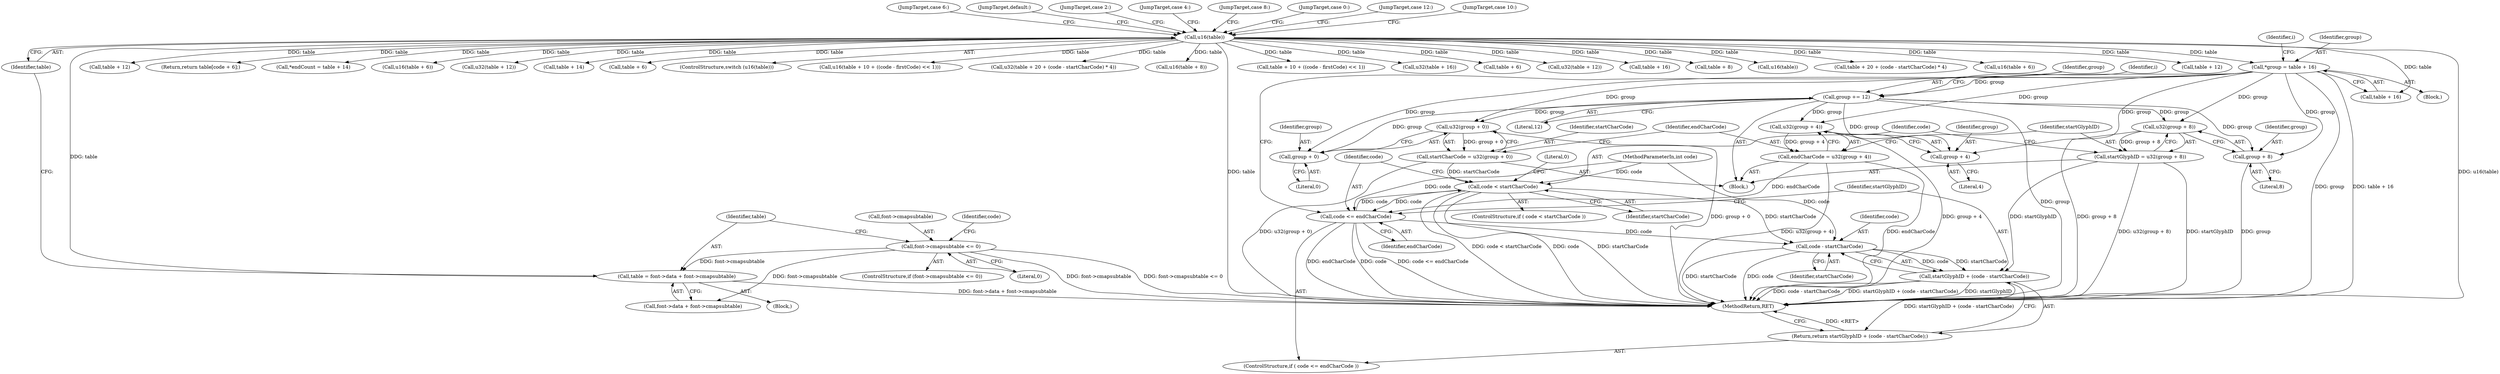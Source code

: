 digraph "0_ghostscript_961b10cdd71403072fb99401a45f3bef6ce53626@pointer" {
"1000359" [label="(Call,*group = table + 16)"];
"1000141" [label="(Call,u16(table))"];
"1000131" [label="(Call,table = font->data + font->cmapsubtable)"];
"1000124" [label="(Call,font->cmapsubtable <= 0)"];
"1000378" [label="(Call,u32(group + 0))"];
"1000376" [label="(Call,startCharCode = u32(group + 0))"];
"1000397" [label="(Call,code < startCharCode)"];
"1000403" [label="(Call,code <= endCharCode)"];
"1000409" [label="(Call,code - startCharCode)"];
"1000407" [label="(Call,startGlyphID + (code - startCharCode))"];
"1000406" [label="(Return,return startGlyphID + (code - startCharCode);)"];
"1000379" [label="(Call,group + 0)"];
"1000385" [label="(Call,u32(group + 4))"];
"1000383" [label="(Call,endCharCode = u32(group + 4))"];
"1000386" [label="(Call,group + 4)"];
"1000392" [label="(Call,u32(group + 8))"];
"1000390" [label="(Call,startGlyphID = u32(group + 8))"];
"1000393" [label="(Call,group + 8)"];
"1000412" [label="(Call,group += 12)"];
"1000414" [label="(Literal,12)"];
"1000340" [label="(Call,table + 20 + (code - startCharCode) * 4)"];
"1000276" [label="(Call,u16(table + 6))"];
"1000132" [label="(Identifier,table)"];
"1000130" [label="(Identifier,code)"];
"1000271" [label="(JumpTarget,case 6:)"];
"1000378" [label="(Call,u32(group + 0))"];
"1000131" [label="(Call,table = font->data + font->cmapsubtable)"];
"1000407" [label="(Call,startGlyphID + (code - startCharCode))"];
"1000419" [label="(JumpTarget,default:)"];
"1000417" [label="(JumpTarget,case 2:)"];
"1000388" [label="(Literal,4)"];
"1000397" [label="(Call,code < startCharCode)"];
"1000355" [label="(Call,table + 12)"];
"1000403" [label="(Call,code <= endCharCode)"];
"1000384" [label="(Identifier,endCharCode)"];
"1000377" [label="(Identifier,startCharCode)"];
"1000406" [label="(Return,return startGlyphID + (code - startCharCode);)"];
"1000818" [label="(MethodReturn,RET)"];
"1000361" [label="(Call,table + 16)"];
"1000387" [label="(Identifier,group)"];
"1000367" [label="(Identifier,i)"];
"1000316" [label="(Call,table + 12)"];
"1000121" [label="(Block,)"];
"1000151" [label="(JumpTarget,case 4:)"];
"1000360" [label="(Identifier,group)"];
"1000145" [label="(Return,return table[code + 6];)"];
"1000359" [label="(Call,*group = table + 16)"];
"1000401" [label="(Literal,0)"];
"1000161" [label="(Call,*endCount = table + 14)"];
"1000156" [label="(Call,u16(table + 6))"];
"1000133" [label="(Call,font->data + font->cmapsubtable)"];
"1000315" [label="(Call,u32(table + 12))"];
"1000163" [label="(Call,table + 14)"];
"1000392" [label="(Call,u32(group + 8))"];
"1000374" [label="(Block,)"];
"1000408" [label="(Identifier,startGlyphID)"];
"1000350" [label="(Block,)"];
"1000125" [label="(Call,font->cmapsubtable)"];
"1000396" [label="(ControlStructure,if ( code < startCharCode ))"];
"1000383" [label="(Call,endCharCode = u32(group + 4))"];
"1000277" [label="(Call,table + 6)"];
"1000411" [label="(Identifier,startCharCode)"];
"1000124" [label="(Call,font->cmapsubtable <= 0)"];
"1000418" [label="(JumpTarget,case 8:)"];
"1000380" [label="(Identifier,group)"];
"1000140" [label="(ControlStructure,switch (u16(table)))"];
"1000376" [label="(Call,startCharCode = u32(group + 0))"];
"1000144" [label="(JumpTarget,case 0:)"];
"1000120" [label="(MethodParameterIn,int code)"];
"1000410" [label="(Identifier,code)"];
"1000405" [label="(Identifier,endCharCode)"];
"1000398" [label="(Identifier,code)"];
"1000300" [label="(Call,u16(table + 10 + ((code - firstCode) << 1)))"];
"1000339" [label="(Call,u32(table + 20 + (code - startCharCode) * 4))"];
"1000409" [label="(Call,code - startCharCode)"];
"1000128" [label="(Literal,0)"];
"1000283" [label="(Call,u16(table + 8))"];
"1000379" [label="(Call,group + 0)"];
"1000301" [label="(Call,table + 10 + ((code - firstCode) << 1))"];
"1000322" [label="(Call,u32(table + 16))"];
"1000349" [label="(JumpTarget,case 12:)"];
"1000413" [label="(Identifier,group)"];
"1000381" [label="(Literal,0)"];
"1000157" [label="(Call,table + 6)"];
"1000354" [label="(Call,u32(table + 12))"];
"1000394" [label="(Identifier,group)"];
"1000393" [label="(Call,group + 8)"];
"1000373" [label="(Identifier,i)"];
"1000402" [label="(ControlStructure,if ( code <= endCharCode ))"];
"1000399" [label="(Identifier,startCharCode)"];
"1000310" [label="(JumpTarget,case 10:)"];
"1000412" [label="(Call,group += 12)"];
"1000395" [label="(Literal,8)"];
"1000404" [label="(Identifier,code)"];
"1000386" [label="(Call,group + 4)"];
"1000323" [label="(Call,table + 16)"];
"1000284" [label="(Call,table + 8)"];
"1000390" [label="(Call,startGlyphID = u32(group + 8))"];
"1000391" [label="(Identifier,startGlyphID)"];
"1000142" [label="(Identifier,table)"];
"1000123" [label="(ControlStructure,if (font->cmapsubtable <= 0))"];
"1000141" [label="(Call,u16(table))"];
"1000385" [label="(Call,u32(group + 4))"];
"1000422" [label="(Call,u16(table))"];
"1000359" -> "1000350"  [label="AST: "];
"1000359" -> "1000361"  [label="CFG: "];
"1000360" -> "1000359"  [label="AST: "];
"1000361" -> "1000359"  [label="AST: "];
"1000367" -> "1000359"  [label="CFG: "];
"1000359" -> "1000818"  [label="DDG: table + 16"];
"1000359" -> "1000818"  [label="DDG: group"];
"1000141" -> "1000359"  [label="DDG: table"];
"1000359" -> "1000378"  [label="DDG: group"];
"1000359" -> "1000379"  [label="DDG: group"];
"1000359" -> "1000385"  [label="DDG: group"];
"1000359" -> "1000386"  [label="DDG: group"];
"1000359" -> "1000392"  [label="DDG: group"];
"1000359" -> "1000393"  [label="DDG: group"];
"1000359" -> "1000412"  [label="DDG: group"];
"1000141" -> "1000140"  [label="AST: "];
"1000141" -> "1000142"  [label="CFG: "];
"1000142" -> "1000141"  [label="AST: "];
"1000144" -> "1000141"  [label="CFG: "];
"1000151" -> "1000141"  [label="CFG: "];
"1000271" -> "1000141"  [label="CFG: "];
"1000310" -> "1000141"  [label="CFG: "];
"1000349" -> "1000141"  [label="CFG: "];
"1000417" -> "1000141"  [label="CFG: "];
"1000418" -> "1000141"  [label="CFG: "];
"1000419" -> "1000141"  [label="CFG: "];
"1000141" -> "1000818"  [label="DDG: table"];
"1000141" -> "1000818"  [label="DDG: u16(table)"];
"1000131" -> "1000141"  [label="DDG: table"];
"1000141" -> "1000145"  [label="DDG: table"];
"1000141" -> "1000156"  [label="DDG: table"];
"1000141" -> "1000157"  [label="DDG: table"];
"1000141" -> "1000161"  [label="DDG: table"];
"1000141" -> "1000163"  [label="DDG: table"];
"1000141" -> "1000276"  [label="DDG: table"];
"1000141" -> "1000277"  [label="DDG: table"];
"1000141" -> "1000283"  [label="DDG: table"];
"1000141" -> "1000284"  [label="DDG: table"];
"1000141" -> "1000300"  [label="DDG: table"];
"1000141" -> "1000301"  [label="DDG: table"];
"1000141" -> "1000315"  [label="DDG: table"];
"1000141" -> "1000316"  [label="DDG: table"];
"1000141" -> "1000322"  [label="DDG: table"];
"1000141" -> "1000323"  [label="DDG: table"];
"1000141" -> "1000339"  [label="DDG: table"];
"1000141" -> "1000340"  [label="DDG: table"];
"1000141" -> "1000354"  [label="DDG: table"];
"1000141" -> "1000355"  [label="DDG: table"];
"1000141" -> "1000361"  [label="DDG: table"];
"1000141" -> "1000422"  [label="DDG: table"];
"1000131" -> "1000121"  [label="AST: "];
"1000131" -> "1000133"  [label="CFG: "];
"1000132" -> "1000131"  [label="AST: "];
"1000133" -> "1000131"  [label="AST: "];
"1000142" -> "1000131"  [label="CFG: "];
"1000131" -> "1000818"  [label="DDG: font->data + font->cmapsubtable"];
"1000124" -> "1000131"  [label="DDG: font->cmapsubtable"];
"1000124" -> "1000123"  [label="AST: "];
"1000124" -> "1000128"  [label="CFG: "];
"1000125" -> "1000124"  [label="AST: "];
"1000128" -> "1000124"  [label="AST: "];
"1000130" -> "1000124"  [label="CFG: "];
"1000132" -> "1000124"  [label="CFG: "];
"1000124" -> "1000818"  [label="DDG: font->cmapsubtable"];
"1000124" -> "1000818"  [label="DDG: font->cmapsubtable <= 0"];
"1000124" -> "1000133"  [label="DDG: font->cmapsubtable"];
"1000378" -> "1000376"  [label="AST: "];
"1000378" -> "1000379"  [label="CFG: "];
"1000379" -> "1000378"  [label="AST: "];
"1000376" -> "1000378"  [label="CFG: "];
"1000378" -> "1000818"  [label="DDG: group + 0"];
"1000378" -> "1000376"  [label="DDG: group + 0"];
"1000412" -> "1000378"  [label="DDG: group"];
"1000376" -> "1000374"  [label="AST: "];
"1000377" -> "1000376"  [label="AST: "];
"1000384" -> "1000376"  [label="CFG: "];
"1000376" -> "1000818"  [label="DDG: u32(group + 0)"];
"1000376" -> "1000397"  [label="DDG: startCharCode"];
"1000397" -> "1000396"  [label="AST: "];
"1000397" -> "1000399"  [label="CFG: "];
"1000398" -> "1000397"  [label="AST: "];
"1000399" -> "1000397"  [label="AST: "];
"1000401" -> "1000397"  [label="CFG: "];
"1000404" -> "1000397"  [label="CFG: "];
"1000397" -> "1000818"  [label="DDG: code < startCharCode"];
"1000397" -> "1000818"  [label="DDG: code"];
"1000397" -> "1000818"  [label="DDG: startCharCode"];
"1000403" -> "1000397"  [label="DDG: code"];
"1000120" -> "1000397"  [label="DDG: code"];
"1000397" -> "1000403"  [label="DDG: code"];
"1000397" -> "1000409"  [label="DDG: startCharCode"];
"1000403" -> "1000402"  [label="AST: "];
"1000403" -> "1000405"  [label="CFG: "];
"1000404" -> "1000403"  [label="AST: "];
"1000405" -> "1000403"  [label="AST: "];
"1000408" -> "1000403"  [label="CFG: "];
"1000413" -> "1000403"  [label="CFG: "];
"1000403" -> "1000818"  [label="DDG: endCharCode"];
"1000403" -> "1000818"  [label="DDG: code"];
"1000403" -> "1000818"  [label="DDG: code <= endCharCode"];
"1000120" -> "1000403"  [label="DDG: code"];
"1000383" -> "1000403"  [label="DDG: endCharCode"];
"1000403" -> "1000409"  [label="DDG: code"];
"1000409" -> "1000407"  [label="AST: "];
"1000409" -> "1000411"  [label="CFG: "];
"1000410" -> "1000409"  [label="AST: "];
"1000411" -> "1000409"  [label="AST: "];
"1000407" -> "1000409"  [label="CFG: "];
"1000409" -> "1000818"  [label="DDG: startCharCode"];
"1000409" -> "1000818"  [label="DDG: code"];
"1000409" -> "1000407"  [label="DDG: code"];
"1000409" -> "1000407"  [label="DDG: startCharCode"];
"1000120" -> "1000409"  [label="DDG: code"];
"1000407" -> "1000406"  [label="AST: "];
"1000408" -> "1000407"  [label="AST: "];
"1000406" -> "1000407"  [label="CFG: "];
"1000407" -> "1000818"  [label="DDG: code - startCharCode"];
"1000407" -> "1000818"  [label="DDG: startGlyphID + (code - startCharCode)"];
"1000407" -> "1000818"  [label="DDG: startGlyphID"];
"1000407" -> "1000406"  [label="DDG: startGlyphID + (code - startCharCode)"];
"1000390" -> "1000407"  [label="DDG: startGlyphID"];
"1000406" -> "1000402"  [label="AST: "];
"1000818" -> "1000406"  [label="CFG: "];
"1000406" -> "1000818"  [label="DDG: <RET>"];
"1000379" -> "1000381"  [label="CFG: "];
"1000380" -> "1000379"  [label="AST: "];
"1000381" -> "1000379"  [label="AST: "];
"1000412" -> "1000379"  [label="DDG: group"];
"1000385" -> "1000383"  [label="AST: "];
"1000385" -> "1000386"  [label="CFG: "];
"1000386" -> "1000385"  [label="AST: "];
"1000383" -> "1000385"  [label="CFG: "];
"1000385" -> "1000818"  [label="DDG: group + 4"];
"1000385" -> "1000383"  [label="DDG: group + 4"];
"1000412" -> "1000385"  [label="DDG: group"];
"1000383" -> "1000374"  [label="AST: "];
"1000384" -> "1000383"  [label="AST: "];
"1000391" -> "1000383"  [label="CFG: "];
"1000383" -> "1000818"  [label="DDG: endCharCode"];
"1000383" -> "1000818"  [label="DDG: u32(group + 4)"];
"1000386" -> "1000388"  [label="CFG: "];
"1000387" -> "1000386"  [label="AST: "];
"1000388" -> "1000386"  [label="AST: "];
"1000412" -> "1000386"  [label="DDG: group"];
"1000392" -> "1000390"  [label="AST: "];
"1000392" -> "1000393"  [label="CFG: "];
"1000393" -> "1000392"  [label="AST: "];
"1000390" -> "1000392"  [label="CFG: "];
"1000392" -> "1000818"  [label="DDG: group + 8"];
"1000392" -> "1000390"  [label="DDG: group + 8"];
"1000412" -> "1000392"  [label="DDG: group"];
"1000390" -> "1000374"  [label="AST: "];
"1000391" -> "1000390"  [label="AST: "];
"1000398" -> "1000390"  [label="CFG: "];
"1000390" -> "1000818"  [label="DDG: u32(group + 8)"];
"1000390" -> "1000818"  [label="DDG: startGlyphID"];
"1000393" -> "1000395"  [label="CFG: "];
"1000394" -> "1000393"  [label="AST: "];
"1000395" -> "1000393"  [label="AST: "];
"1000393" -> "1000818"  [label="DDG: group"];
"1000412" -> "1000393"  [label="DDG: group"];
"1000412" -> "1000374"  [label="AST: "];
"1000412" -> "1000414"  [label="CFG: "];
"1000413" -> "1000412"  [label="AST: "];
"1000414" -> "1000412"  [label="AST: "];
"1000373" -> "1000412"  [label="CFG: "];
"1000412" -> "1000818"  [label="DDG: group"];
}
